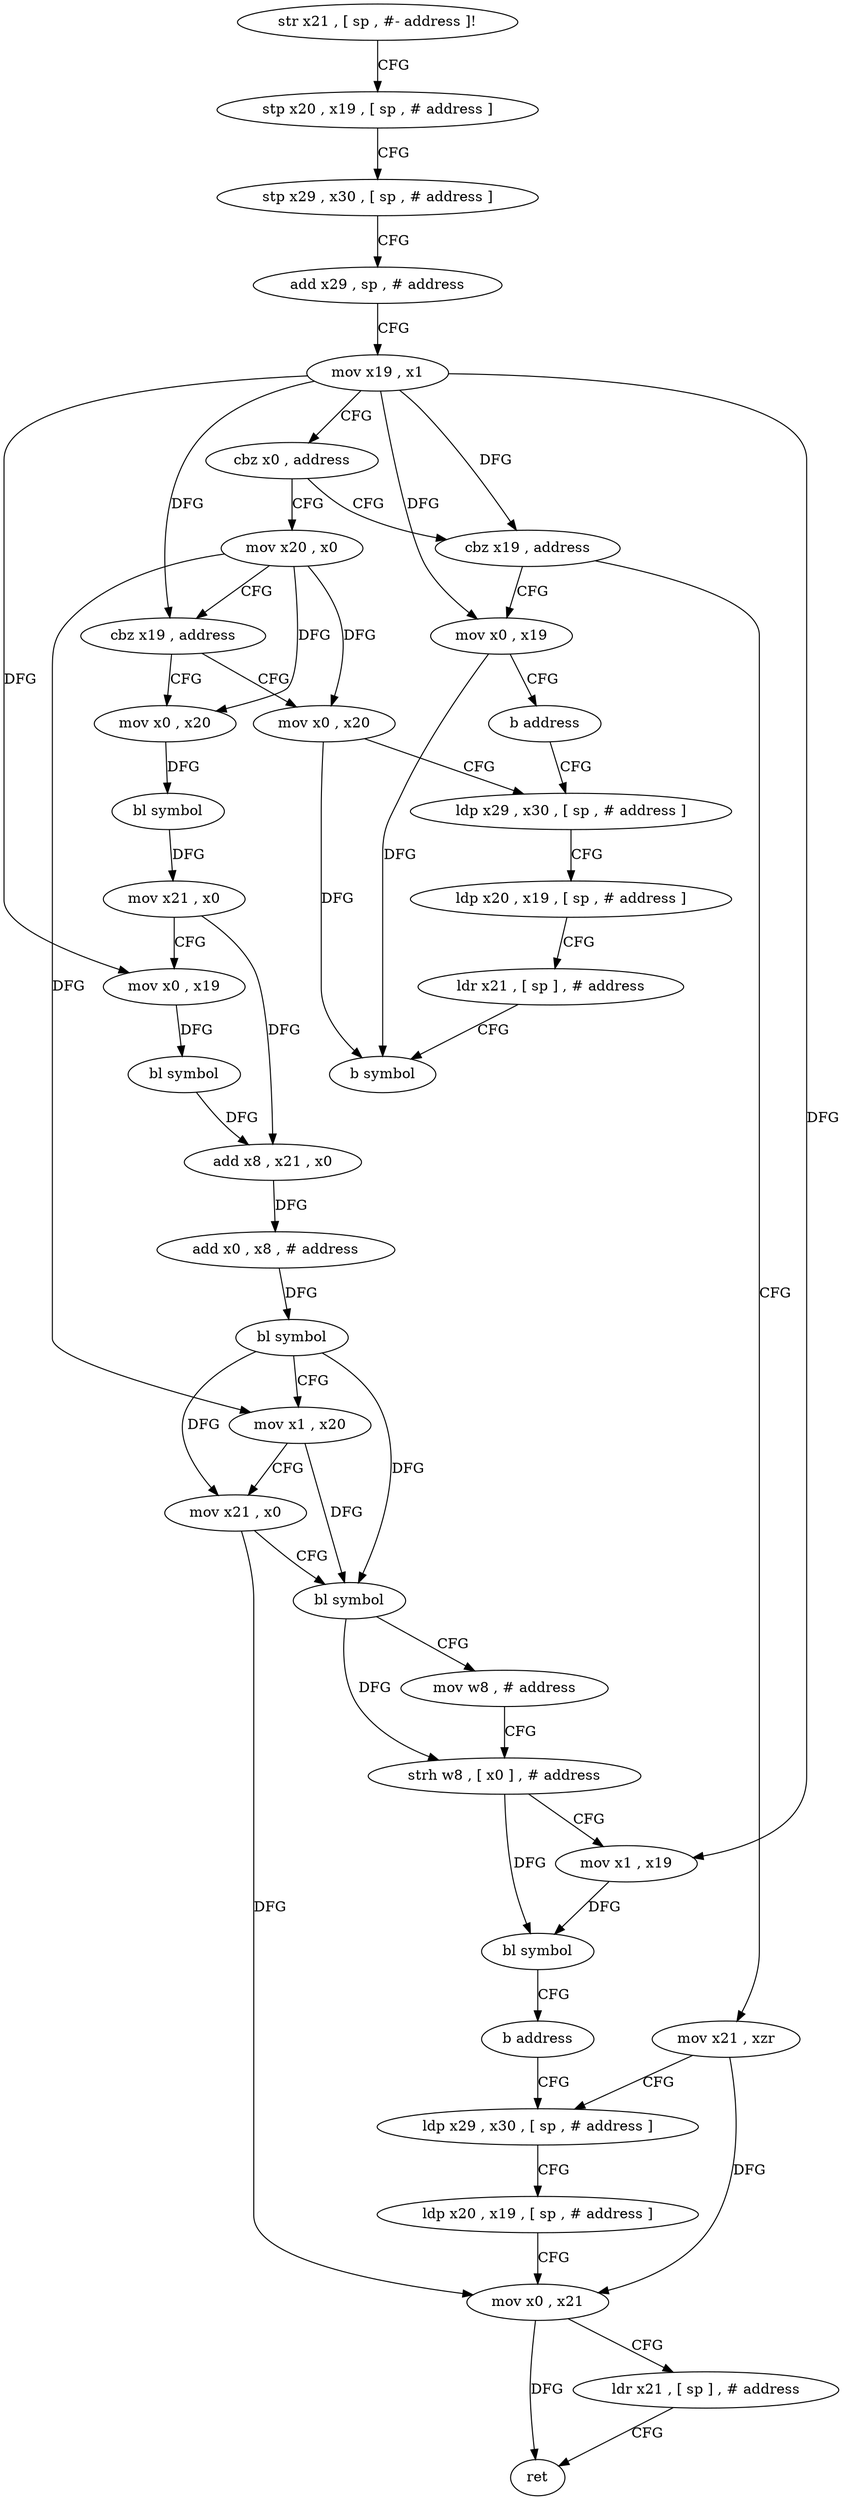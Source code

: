 digraph "func" {
"4207520" [label = "str x21 , [ sp , #- address ]!" ]
"4207524" [label = "stp x20 , x19 , [ sp , # address ]" ]
"4207528" [label = "stp x29 , x30 , [ sp , # address ]" ]
"4207532" [label = "add x29 , sp , # address" ]
"4207536" [label = "mov x19 , x1" ]
"4207540" [label = "cbz x0 , address" ]
"4207616" [label = "cbz x19 , address" ]
"4207544" [label = "mov x20 , x0" ]
"4207648" [label = "mov x21 , xzr" ]
"4207620" [label = "mov x0 , x19" ]
"4207548" [label = "cbz x19 , address" ]
"4207628" [label = "mov x0 , x20" ]
"4207552" [label = "mov x0 , x20" ]
"4207652" [label = "ldp x29 , x30 , [ sp , # address ]" ]
"4207624" [label = "b address" ]
"4207632" [label = "ldp x29 , x30 , [ sp , # address ]" ]
"4207556" [label = "bl symbol" ]
"4207560" [label = "mov x21 , x0" ]
"4207564" [label = "mov x0 , x19" ]
"4207568" [label = "bl symbol" ]
"4207572" [label = "add x8 , x21 , x0" ]
"4207576" [label = "add x0 , x8 , # address" ]
"4207580" [label = "bl symbol" ]
"4207584" [label = "mov x1 , x20" ]
"4207588" [label = "mov x21 , x0" ]
"4207592" [label = "bl symbol" ]
"4207596" [label = "mov w8 , # address" ]
"4207600" [label = "strh w8 , [ x0 ] , # address" ]
"4207604" [label = "mov x1 , x19" ]
"4207608" [label = "bl symbol" ]
"4207612" [label = "b address" ]
"4207636" [label = "ldp x20 , x19 , [ sp , # address ]" ]
"4207640" [label = "ldr x21 , [ sp ] , # address" ]
"4207644" [label = "b symbol" ]
"4207656" [label = "ldp x20 , x19 , [ sp , # address ]" ]
"4207660" [label = "mov x0 , x21" ]
"4207664" [label = "ldr x21 , [ sp ] , # address" ]
"4207668" [label = "ret" ]
"4207520" -> "4207524" [ label = "CFG" ]
"4207524" -> "4207528" [ label = "CFG" ]
"4207528" -> "4207532" [ label = "CFG" ]
"4207532" -> "4207536" [ label = "CFG" ]
"4207536" -> "4207540" [ label = "CFG" ]
"4207536" -> "4207616" [ label = "DFG" ]
"4207536" -> "4207548" [ label = "DFG" ]
"4207536" -> "4207620" [ label = "DFG" ]
"4207536" -> "4207564" [ label = "DFG" ]
"4207536" -> "4207604" [ label = "DFG" ]
"4207540" -> "4207616" [ label = "CFG" ]
"4207540" -> "4207544" [ label = "CFG" ]
"4207616" -> "4207648" [ label = "CFG" ]
"4207616" -> "4207620" [ label = "CFG" ]
"4207544" -> "4207548" [ label = "CFG" ]
"4207544" -> "4207628" [ label = "DFG" ]
"4207544" -> "4207552" [ label = "DFG" ]
"4207544" -> "4207584" [ label = "DFG" ]
"4207648" -> "4207652" [ label = "CFG" ]
"4207648" -> "4207660" [ label = "DFG" ]
"4207620" -> "4207624" [ label = "CFG" ]
"4207620" -> "4207644" [ label = "DFG" ]
"4207548" -> "4207628" [ label = "CFG" ]
"4207548" -> "4207552" [ label = "CFG" ]
"4207628" -> "4207632" [ label = "CFG" ]
"4207628" -> "4207644" [ label = "DFG" ]
"4207552" -> "4207556" [ label = "DFG" ]
"4207652" -> "4207656" [ label = "CFG" ]
"4207624" -> "4207632" [ label = "CFG" ]
"4207632" -> "4207636" [ label = "CFG" ]
"4207556" -> "4207560" [ label = "DFG" ]
"4207560" -> "4207564" [ label = "CFG" ]
"4207560" -> "4207572" [ label = "DFG" ]
"4207564" -> "4207568" [ label = "DFG" ]
"4207568" -> "4207572" [ label = "DFG" ]
"4207572" -> "4207576" [ label = "DFG" ]
"4207576" -> "4207580" [ label = "DFG" ]
"4207580" -> "4207584" [ label = "CFG" ]
"4207580" -> "4207588" [ label = "DFG" ]
"4207580" -> "4207592" [ label = "DFG" ]
"4207584" -> "4207588" [ label = "CFG" ]
"4207584" -> "4207592" [ label = "DFG" ]
"4207588" -> "4207592" [ label = "CFG" ]
"4207588" -> "4207660" [ label = "DFG" ]
"4207592" -> "4207596" [ label = "CFG" ]
"4207592" -> "4207600" [ label = "DFG" ]
"4207596" -> "4207600" [ label = "CFG" ]
"4207600" -> "4207604" [ label = "CFG" ]
"4207600" -> "4207608" [ label = "DFG" ]
"4207604" -> "4207608" [ label = "DFG" ]
"4207608" -> "4207612" [ label = "CFG" ]
"4207612" -> "4207652" [ label = "CFG" ]
"4207636" -> "4207640" [ label = "CFG" ]
"4207640" -> "4207644" [ label = "CFG" ]
"4207656" -> "4207660" [ label = "CFG" ]
"4207660" -> "4207664" [ label = "CFG" ]
"4207660" -> "4207668" [ label = "DFG" ]
"4207664" -> "4207668" [ label = "CFG" ]
}
